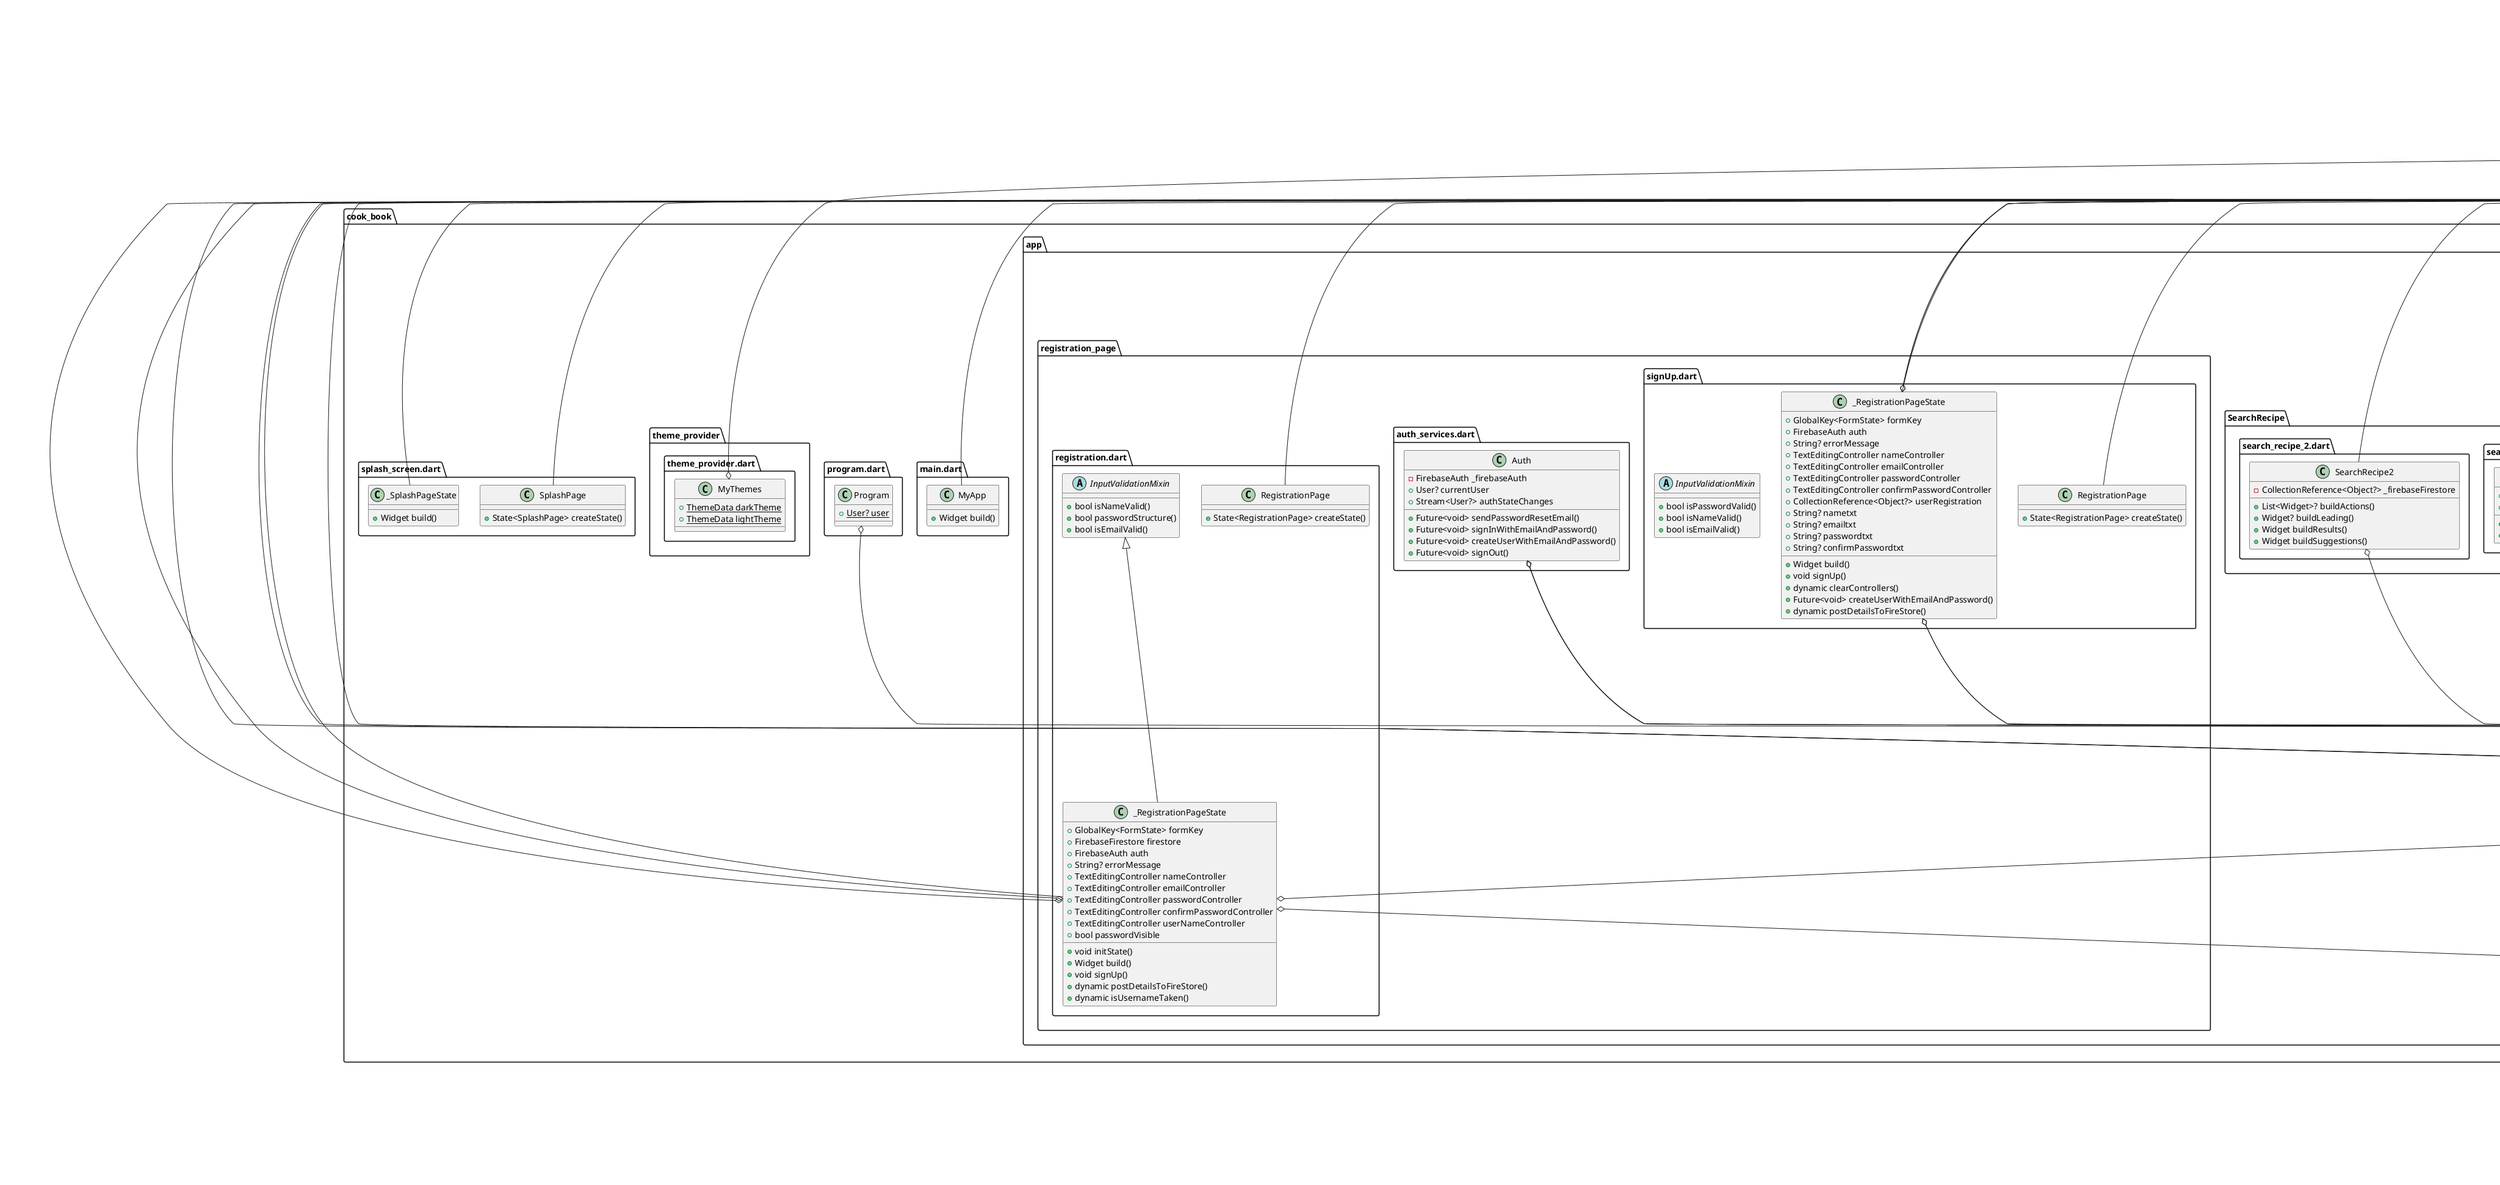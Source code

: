 @startuml
set namespaceSeparator ::

class "cook_book::app::EditProfile::editProfile.dart::EditProfile" {
  +State<EditProfile> createState()
}

"flutter::src::widgets::framework.dart::StatefulWidget" <|-- "cook_book::app::EditProfile::editProfile.dart::EditProfile"

class "cook_book::app::EditProfile::editProfile.dart::_EditProfileState" {
  +User? user
  +UserModel loggedInUser
  -CollectionReference<Object?> _userReference
  +File? profilePicture
  -TextEditingController _nameController
  -TextEditingController _usernameController
  -TextEditingController _descriptionController
  +Future<dynamic> imagePicker()
  +void initState()
  -Future<dynamic> _updateProfile()
  +Widget build()
}

"cook_book::app::EditProfile::editProfile.dart::_EditProfileState" o-- "firebase_auth::firebase_auth.dart::User"
"cook_book::app::EditProfile::editProfile.dart::_EditProfileState" o-- "cook_book::model::user_model.dart::UserModel"
"cook_book::app::EditProfile::editProfile.dart::_EditProfileState" o-- "cloud_firestore::cloud_firestore.dart::CollectionReference<Object>"
"cook_book::app::EditProfile::editProfile.dart::_EditProfileState" o-- "dart::io::File"
"cook_book::app::EditProfile::editProfile.dart::_EditProfileState" o-- "flutter::src::widgets::editable_text.dart::TextEditingController"
"flutter::src::widgets::framework.dart::State" <|-- "cook_book::app::EditProfile::editProfile.dart::_EditProfileState"

class "cook_book::app::EditProfile::editProfile.dart::editProfile_InputField" {
  +dynamic txt_Label
  +int max_Length
  +int max_Lines
  +dynamic placeholder
  +Widget build()
}

"flutter::src::widgets::framework.dart::StatelessWidget" <|-- "cook_book::app::EditProfile::editProfile.dart::editProfile_InputField"

class "cook_book::app::EditProfile::editProfile.dart::FetchData" {
  +State<FetchData> createState()
}

"flutter::src::widgets::framework.dart::StatefulWidget" <|-- "cook_book::app::EditProfile::editProfile.dart::FetchData"

class "cook_book::app::EditProfile::editProfile.dart::_FetchDataState" {
  +User? user
  +UserModel loggedInUser
  +void initState()
  +Widget build()
}

"cook_book::app::EditProfile::editProfile.dart::_FetchDataState" o-- "firebase_auth::firebase_auth.dart::User"
"cook_book::app::EditProfile::editProfile.dart::_FetchDataState" o-- "cook_book::model::user_model.dart::UserModel"
"flutter::src::widgets::framework.dart::State" <|-- "cook_book::app::EditProfile::editProfile.dart::_FetchDataState"

class "cook_book::app::EditProfile::imagePicker.dart::Image_Picker" {
  +Function pickImage
  +Widget build()
}

"flutter::src::widgets::framework.dart::StatelessWidget" <|-- "cook_book::app::EditProfile::imagePicker.dart::Image_Picker"

class "cook_book::app::loginpage::login.dart::LoginScreen" {
  +State<LoginScreen> createState()
}

"flutter::src::widgets::framework.dart::StatefulWidget" <|-- "cook_book::app::loginpage::login.dart::LoginScreen"

class "cook_book::app::loginpage::login.dart::_LoginScreenState" {
  +GlobalKey<FormState> formKey
  +TextEditingController emailController
  +TextEditingController passwordController
  +FirebaseAuth auth
  +String? errorMessage
  +bool passwordVisible
  +void initState()
  +Widget build()
  +void signIn()
}

"cook_book::app::loginpage::login.dart::_LoginScreenState" o-- "flutter::src::widgets::framework.dart::GlobalKey<FormState>"
"cook_book::app::loginpage::login.dart::_LoginScreenState" o-- "flutter::src::widgets::editable_text.dart::TextEditingController"
"cook_book::app::loginpage::login.dart::_LoginScreenState" o-- "firebase_auth::firebase_auth.dart::FirebaseAuth"
"flutter::src::widgets::framework.dart::State" <|-- "cook_book::app::loginpage::login.dart::_LoginScreenState"
"cook_book::app::loginpage::login.dart::InputValidationMixin" <|-- "cook_book::app::loginpage::login.dart::_LoginScreenState"

abstract class "cook_book::app::loginpage::login.dart::InputValidationMixin" {
  +bool isPasswordValid()
  +bool isEmailValid()
}

class "cook_book::app::loginpage::loginPage.dart::LoginPage" {
  +State<LoginPage> createState()
}

"flutter::src::widgets::framework.dart::StatefulWidget" <|-- "cook_book::app::loginpage::loginPage.dart::LoginPage"

class "cook_book::app::loginpage::loginPage.dart::_LoginPageState" {
  {static} +Future<User?> loginUsingEmail()
  +Widget build()
}

"flutter::src::widgets::framework.dart::State" <|-- "cook_book::app::loginpage::loginPage.dart::_LoginPageState"
"flutter::src::widgets::ticker_provider.dart::TickerProviderStateMixin" <|-- "cook_book::app::loginpage::loginPage.dart::_LoginPageState"

class "cook_book::app::MyProfile::myProfile.dart::MyProfile" {
  +State<MyProfile> createState()
}

"flutter::src::widgets::framework.dart::StatefulWidget" <|-- "cook_book::app::MyProfile::myProfile.dart::MyProfile"

class "cook_book::app::MyProfile::myProfile.dart::_MyProfileState" {
  +User? user
  +dynamic name
  +dynamic username
  +dynamic description
  +dynamic profilePicture
  -void _getUserDetails()
  +void initState()
  +Widget build()
}

"cook_book::app::MyProfile::myProfile.dart::_MyProfileState" o-- "firebase_auth::firebase_auth.dart::User"
"flutter::src::widgets::framework.dart::State" <|-- "cook_book::app::MyProfile::myProfile.dart::_MyProfileState"

class "cook_book::app::MyProfile::profileDetail.dart::ProfileDetail" {
  +dynamic name
  +dynamic username
  +dynamic description
  +dynamic profilePicture
  +State<ProfileDetail> createState()
}

"flutter::src::widgets::framework.dart::StatefulWidget" <|-- "cook_book::app::MyProfile::profileDetail.dart::ProfileDetail"

class "cook_book::app::MyProfile::profileDetail.dart::_ProfileDetailState" {
  +int noOfFollowers
  +int noOfFollowing
  +String? currentUserId
  +CollectionReference<Map<String, dynamic>> followersRef
  +CollectionReference<Map<String, dynamic>> followingRef
  +dynamic getFollowers()
  +dynamic getFollowings()
  +void initState()
  +Widget build()
}

"cook_book::app::MyProfile::profileDetail.dart::_ProfileDetailState" o-- "cloud_firestore::cloud_firestore.dart::CollectionReference<Map<String, dynamic>>"
"flutter::src::widgets::framework.dart::State" <|-- "cook_book::app::MyProfile::profileDetail.dart::_ProfileDetailState"

class "cook_book::app::MyProfile::profileDetail.dart::FollowButton" {
  +double btnHeight
  +double btnWidth
  +String number
  +String name
  +Widget build()
}

"flutter::src::widgets::framework.dart::StatelessWidget" <|-- "cook_book::app::MyProfile::profileDetail.dart::FollowButton"

class "cook_book::app::PostRecipe::post_recipe.dart::PostRecipe" {
  +State<PostRecipe> createState()
}

"flutter::src::widgets::framework.dart::StatefulWidget" <|-- "cook_book::app::PostRecipe::post_recipe.dart::PostRecipe"

class "cook_book::app::PostRecipe::post_recipe.dart::_PostRecipeState" {
  +CollectionReference<Object?> recipeDetails
  +String? ingredients
  +String? recipe_title
  +int? num_of_servings
  +GlobalKey<FormState> globalKey
  +CookingStepsModel steps_model
  +DateTime postedDateTime
  +User? user
  +UserModel loggedInUser
  -Duration _duration
  +Duration cook_duration
  +Duration prep_duration
  +Duration t_duration
  +dynamic file
  +void initState()
  +Widget build()
  +dynamic calcTotalDuration()
  -dynamic _getFromGallery()
  +Future<dynamic> uploadImage()
  +Future<void> addRecipe()
  -Widget _uiWidget()
  -Widget _directionContainer()
  +Widget stepContainerUI()
  +void addStepControl()
  +void removeStepControl()
  -Widget _ingredientsContainer()
  +Widget stepContainerUI_ingredients()
  +void addStepControl_ingredients()
  +void removeStepControl_ingredients()
  +bool validateAndSave()
}

"cook_book::app::PostRecipe::post_recipe.dart::_PostRecipeState" o-- "cloud_firestore::cloud_firestore.dart::CollectionReference<Object>"
"cook_book::app::PostRecipe::post_recipe.dart::_PostRecipeState" o-- "flutter::src::widgets::framework.dart::GlobalKey<FormState>"
"cook_book::app::PostRecipe::post_recipe.dart::_PostRecipeState" o-- "cook_book::model::cookingSteps_model.dart::CookingStepsModel"
"cook_book::app::PostRecipe::post_recipe.dart::_PostRecipeState" o-- "firebase_auth::firebase_auth.dart::User"
"cook_book::app::PostRecipe::post_recipe.dart::_PostRecipeState" o-- "cook_book::model::user_model.dart::UserModel"
"flutter::src::widgets::framework.dart::State" <|-- "cook_book::app::PostRecipe::post_recipe.dart::_PostRecipeState"

class "cook_book::app::PostRecipe::storage_services.dart::Storage" {
  +FirebaseStorage storage
  +Future<void> uploadImage()
}

"cook_book::app::PostRecipe::storage_services.dart::Storage" o-- "firebase_storage::firebase_storage.dart::FirebaseStorage"

class "cook_book::app::Preferences::preferences.dart::Preferences" {
  +Widget build()
}

"flutter::src::widgets::framework.dart::StatelessWidget" <|-- "cook_book::app::Preferences::preferences.dart::Preferences"

class "cook_book::app::RecipeDetail_Page::recipeDetails.dart::RecipeDetails" {
  +DocumentSnapshot<Object?> recipe_snapshot
  +State<RecipeDetails> createState()
}

"cook_book::app::RecipeDetail_Page::recipeDetails.dart::RecipeDetails" o-- "cloud_firestore::cloud_firestore.dart::DocumentSnapshot<Object>"
"flutter::src::widgets::framework.dart::StatefulWidget" <|-- "cook_book::app::RecipeDetail_Page::recipeDetails.dart::RecipeDetails"

class "cook_book::app::RecipeDetail_Page::recipeDetails.dart::_RecipeDetailsState" {
  +dynamic writer_name
  +dynamic writer_username
  +dynamic writer_profilePicture
  +dynamic writer_id
  -TabController _controller
  +dynamic currentUserId
  -void _getWriterDetails()
  +void initState()
  +Widget build()
}

"cook_book::app::RecipeDetail_Page::recipeDetails.dart::_RecipeDetailsState" o-- "flutter::src::material::tab_controller.dart::TabController"
"flutter::src::widgets::framework.dart::State" <|-- "cook_book::app::RecipeDetail_Page::recipeDetails.dart::_RecipeDetailsState"
"flutter::src::widgets::ticker_provider.dart::TickerProviderStateMixin" <|-- "cook_book::app::RecipeDetail_Page::recipeDetails.dart::_RecipeDetailsState"

class "cook_book::app::RecipeDetail_Page::reviews.dart::Reviews" {
  +dynamic postId
  +State<Reviews> createState()
}

"flutter::src::widgets::framework.dart::StatefulWidget" <|-- "cook_book::app::RecipeDetail_Page::reviews.dart::Reviews"

class "cook_book::app::RecipeDetail_Page::reviews.dart::_ReviewsState" {
  +CollectionReference<Object?> recipeReviews
  +dynamic u_name
  +dynamic photo
  +DatabaseReference ref
  +User? user
  +TextEditingController reviewsController
  +dynamic postId
  +void getDetails()
  +void initState()
  +dynamic buildReviews()
  +dynamic addReview()
  +Widget build()
}

"cook_book::app::RecipeDetail_Page::reviews.dart::_ReviewsState" o-- "cloud_firestore::cloud_firestore.dart::CollectionReference<Object>"
"cook_book::app::RecipeDetail_Page::reviews.dart::_ReviewsState" o-- "firebase_database::firebase_database.dart::DatabaseReference"
"cook_book::app::RecipeDetail_Page::reviews.dart::_ReviewsState" o-- "firebase_auth::firebase_auth.dart::User"
"cook_book::app::RecipeDetail_Page::reviews.dart::_ReviewsState" o-- "flutter::src::widgets::editable_text.dart::TextEditingController"
"flutter::src::widgets::framework.dart::State" <|-- "cook_book::app::RecipeDetail_Page::reviews.dart::_ReviewsState"

class "cook_book::app::RecipeDetail_Page::reviews.dart::Review" {
  +dynamic review
  +dynamic reviewed_by
  +dynamic profile_picture
  +dynamic posted_time
  +dynamic posted_byId
  +State<Review> createState()
}

"flutter::src::widgets::framework.dart::StatefulWidget" <|-- "cook_book::app::RecipeDetail_Page::reviews.dart::Review"

class "cook_book::app::RecipeDetail_Page::reviews.dart::_ReviewState" {
  +CollectionReference<Object?> recipeReviews
  +dynamic current_u_name
  +dynamic current_photo
  +DatabaseReference ref
  +User? user
  +void getCurrentDetails()
  +Widget build()
}

"cook_book::app::RecipeDetail_Page::reviews.dart::_ReviewState" o-- "cloud_firestore::cloud_firestore.dart::CollectionReference<Object>"
"cook_book::app::RecipeDetail_Page::reviews.dart::_ReviewState" o-- "firebase_database::firebase_database.dart::DatabaseReference"
"cook_book::app::RecipeDetail_Page::reviews.dart::_ReviewState" o-- "firebase_auth::firebase_auth.dart::User"
"flutter::src::widgets::framework.dart::State" <|-- "cook_book::app::RecipeDetail_Page::reviews.dart::_ReviewState"

class "cook_book::app::registration_page::auth_services.dart::Auth" {
  -FirebaseAuth _firebaseAuth
  +User? currentUser
  +Stream<User?> authStateChanges
  +Future<void> sendPasswordResetEmail()
  +Future<void> signInWithEmailAndPassword()
  +Future<void> createUserWithEmailAndPassword()
  +Future<void> signOut()
}

"cook_book::app::registration_page::auth_services.dart::Auth" o-- "firebase_auth::firebase_auth.dart::FirebaseAuth"
"cook_book::app::registration_page::auth_services.dart::Auth" o-- "firebase_auth::firebase_auth.dart::User"
"cook_book::app::registration_page::auth_services.dart::Auth" o-- "dart::async::Stream<User>"

class "cook_book::app::registration_page::registration.dart::RegistrationPage" {
  +State<RegistrationPage> createState()
}

"flutter::src::widgets::framework.dart::StatefulWidget" <|-- "cook_book::app::registration_page::registration.dart::RegistrationPage"

class "cook_book::app::registration_page::registration.dart::_RegistrationPageState" {
  +GlobalKey<FormState> formKey
  +FirebaseFirestore firestore
  +FirebaseAuth auth
  +String? errorMessage
  +TextEditingController nameController
  +TextEditingController emailController
  +TextEditingController passwordController
  +TextEditingController confirmPasswordController
  +TextEditingController userNameController
  +bool passwordVisible
  +void initState()
  +Widget build()
  +void signUp()
  +dynamic postDetailsToFireStore()
  +dynamic isUsernameTaken()
}

"cook_book::app::registration_page::registration.dart::_RegistrationPageState" o-- "flutter::src::widgets::framework.dart::GlobalKey<FormState>"
"cook_book::app::registration_page::registration.dart::_RegistrationPageState" o-- "cloud_firestore::cloud_firestore.dart::FirebaseFirestore"
"cook_book::app::registration_page::registration.dart::_RegistrationPageState" o-- "firebase_auth::firebase_auth.dart::FirebaseAuth"
"cook_book::app::registration_page::registration.dart::_RegistrationPageState" o-- "flutter::src::widgets::editable_text.dart::TextEditingController"
"flutter::src::widgets::framework.dart::State" <|-- "cook_book::app::registration_page::registration.dart::_RegistrationPageState"
"cook_book::app::registration_page::registration.dart::InputValidationMixin" <|-- "cook_book::app::registration_page::registration.dart::_RegistrationPageState"

abstract class "cook_book::app::registration_page::registration.dart::InputValidationMixin" {
  +bool isNameValid()
  +bool passwordStructure()
  +bool isEmailValid()
}

class "cook_book::app::registration_page::signUp.dart::RegistrationPage" {
  +State<RegistrationPage> createState()
}

"flutter::src::widgets::framework.dart::StatefulWidget" <|-- "cook_book::app::registration_page::signUp.dart::RegistrationPage"

class "cook_book::app::registration_page::signUp.dart::_RegistrationPageState" {
  +GlobalKey<FormState> formKey
  +FirebaseAuth auth
  +String? errorMessage
  +TextEditingController nameController
  +TextEditingController emailController
  +TextEditingController passwordController
  +TextEditingController confirmPasswordController
  +CollectionReference<Object?> userRegistration
  +String? nametxt
  +String? emailtxt
  +String? passwordtxt
  +String? confirmPasswordtxt
  +Widget build()
  +void signUp()
  +dynamic clearControllers()
  +Future<void> createUserWithEmailAndPassword()
  +dynamic postDetailsToFireStore()
}

"cook_book::app::registration_page::signUp.dart::_RegistrationPageState" o-- "flutter::src::widgets::framework.dart::GlobalKey<FormState>"
"cook_book::app::registration_page::signUp.dart::_RegistrationPageState" o-- "firebase_auth::firebase_auth.dart::FirebaseAuth"
"cook_book::app::registration_page::signUp.dart::_RegistrationPageState" o-- "flutter::src::widgets::editable_text.dart::TextEditingController"
"cook_book::app::registration_page::signUp.dart::_RegistrationPageState" o-- "cloud_firestore::cloud_firestore.dart::CollectionReference<Object>"
"flutter::src::widgets::framework.dart::State" <|-- "cook_book::app::registration_page::signUp.dart::_RegistrationPageState"

abstract class "cook_book::app::registration_page::signUp.dart::InputValidationMixin" {
  +bool isPasswordValid()
  +bool isNameValid()
  +bool isEmailValid()
}

class "cook_book::app::SearchRecipe::search_recipe.dart::SearchRecipe" {
  +State<SearchRecipe> createState()
}

"flutter::src::widgets::framework.dart::StatefulWidget" <|-- "cook_book::app::SearchRecipe::search_recipe.dart::SearchRecipe"

class "cook_book::app::SearchRecipe::search_recipe.dart::_SearchRecipeState" {
  {static} +List<RecipeModel> main_recipes_list
  +List<RecipeModel> display_list
  +void updateList()
  +Widget build()
}

"flutter::src::widgets::framework.dart::State" <|-- "cook_book::app::SearchRecipe::search_recipe.dart::_SearchRecipeState"

class "cook_book::app::SearchRecipe::search_recipe_2.dart::SearchRecipe2" {
  -CollectionReference<Object?> _firebaseFirestore
  +List<Widget>? buildActions()
  +Widget? buildLeading()
  +Widget buildResults()
  +Widget buildSuggestions()
}

"cook_book::app::SearchRecipe::search_recipe_2.dart::SearchRecipe2" o-- "cloud_firestore::cloud_firestore.dart::CollectionReference<Object>"
"flutter::src::material::search.dart::SearchDelegate" <|-- "cook_book::app::SearchRecipe::search_recipe_2.dart::SearchRecipe2"

class "cook_book::app::SearchUser::SearchPerson.dart::SearchPerson" {
  -CollectionReference<Object?> _firebaseFirestore
  +Stream<QuerySnapshot<Map<String, dynamic>>> firestoreDB
  +String? currentUserId
  +List<Widget>? buildActions()
  +Widget? buildLeading()
  +Widget buildResults()
  +Widget buildSuggestions()
}

"cook_book::app::SearchUser::SearchPerson.dart::SearchPerson" o-- "cloud_firestore::cloud_firestore.dart::CollectionReference<Object>"
"cook_book::app::SearchUser::SearchPerson.dart::SearchPerson" o-- "dart::async::Stream<QuerySnapshot<Map<String, dynamic>>>"
"flutter::src::material::search.dart::SearchDelegate" <|-- "cook_book::app::SearchUser::SearchPerson.dart::SearchPerson"

class "cook_book::app::SearchUser::ShowUserDetails.dart::ShowUserDetails" {
  +QueryDocumentSnapshot<Object?>? data
  +State<ShowUserDetails> createState()
}

"cook_book::app::SearchUser::ShowUserDetails.dart::ShowUserDetails" o-- "cloud_firestore::cloud_firestore.dart::QueryDocumentSnapshot<Object>"
"flutter::src::widgets::framework.dart::StatefulWidget" <|-- "cook_book::app::SearchUser::ShowUserDetails.dart::ShowUserDetails"

class "cook_book::app::SearchUser::ShowUserDetails.dart::_ShowUserDetailsState" {
  +Widget build()
}

"flutter::src::widgets::framework.dart::State" <|-- "cook_book::app::SearchUser::ShowUserDetails.dart::_ShowUserDetailsState"

class "cook_book::app::UserProfile::userProfile.dart::UserProfile" {
  +dynamic userId
  +State<UserProfile> createState()
}

"flutter::src::widgets::framework.dart::StatefulWidget" <|-- "cook_book::app::UserProfile::userProfile.dart::UserProfile"

class "cook_book::app::UserProfile::userProfile.dart::_UserProfileState" {
  +dynamic profileId
  +dynamic name
  +dynamic username
  +dynamic description
  +dynamic profilePicture
  +CollectionReference<Map<String, dynamic>> recipeReference
  -void _getUserDetails()
  +void initState()
  +Widget build()
}

"cook_book::app::UserProfile::userProfile.dart::_UserProfileState" o-- "cloud_firestore::cloud_firestore.dart::CollectionReference<Map<String, dynamic>>"
"flutter::src::widgets::framework.dart::State" <|-- "cook_book::app::UserProfile::userProfile.dart::_UserProfileState"

class "cook_book::app::UserProfile::userProfileDetail.dart::UserProfileDetail" {
  +dynamic profileId
  +dynamic name
  +dynamic username
  +dynamic description
  +dynamic profilePicture
  +State<UserProfileDetail> createState()
}

"flutter::src::widgets::framework.dart::StatefulWidget" <|-- "cook_book::app::UserProfile::userProfileDetail.dart::UserProfileDetail"

class "cook_book::app::UserProfile::userProfileDetail.dart::_UserProfileDetailState" {
  +bool isFollowing
  +int noOfFollowers
  +int noOfFollowing
  +CollectionReference<Map<String, dynamic>> followersRef
  +CollectionReference<Map<String, dynamic>> followingRef
  +User? user
  +dynamic checkIfFollowing()
  +dynamic getFollowers()
  +dynamic getFollowings()
  +dynamic handleFollow()
  +dynamic handleUnfollow()
  +Widget build()
}

"cook_book::app::UserProfile::userProfileDetail.dart::_UserProfileDetailState" o-- "cloud_firestore::cloud_firestore.dart::CollectionReference<Map<String, dynamic>>"
"cook_book::app::UserProfile::userProfileDetail.dart::_UserProfileDetailState" o-- "firebase_auth::firebase_auth.dart::User"
"flutter::src::widgets::framework.dart::State" <|-- "cook_book::app::UserProfile::userProfileDetail.dart::_UserProfileDetailState"

class "cook_book::app::UserProfile::userProfileDetail.dart::Follower_Following" {
  +double btnHeight
  +double btnWidth
  +int number
  +String name
  +Widget build()
}

"flutter::src::widgets::framework.dart::StatelessWidget" <|-- "cook_book::app::UserProfile::userProfileDetail.dart::Follower_Following"

class "cook_book::authentication::google_sign_in.dart::GoogleSignInProvider" {
  +GoogleSignIn googleSignIn
  +CollectionReference<Map<String, dynamic>> usersRef
  -GoogleSignInAccount? _user
  +GoogleSignInAccount user
  +Future<dynamic> googleLogin()
  +Future<dynamic> logout()
  +dynamic createUserInFirestore()
}

"cook_book::authentication::google_sign_in.dart::GoogleSignInProvider" o-- "google_sign_in::google_sign_in.dart::GoogleSignIn"
"cook_book::authentication::google_sign_in.dart::GoogleSignInProvider" o-- "cloud_firestore::cloud_firestore.dart::CollectionReference<Map<String, dynamic>>"
"cook_book::authentication::google_sign_in.dart::GoogleSignInProvider" o-- "google_sign_in::google_sign_in.dart::GoogleSignInAccount"
"flutter::src::foundation::change_notifier.dart::ChangeNotifier" <|-- "cook_book::authentication::google_sign_in.dart::GoogleSignInProvider"

class "cook_book::authentication::logged_in2.dart::LoggedInWidget2" {
  +LoggedInWidgetState2 createState()
}

"flutter::src::widgets::framework.dart::StatefulWidget" <|-- "cook_book::authentication::logged_in2.dart::LoggedInWidget2"

class "cook_book::authentication::logged_in2.dart::LoggedInWidgetState2" {
  +dynamic name
  +dynamic email
  +dynamic photo
  +DatabaseReference ref
  +User? user
  +GoogleSignIn googleSignIn
  +UserModel loggedInUser
  +void getDetails()
  +void initState()
  +Widget build()
  +Future<void> logout()
}

"cook_book::authentication::logged_in2.dart::LoggedInWidgetState2" o-- "firebase_database::firebase_database.dart::DatabaseReference"
"cook_book::authentication::logged_in2.dart::LoggedInWidgetState2" o-- "firebase_auth::firebase_auth.dart::User"
"cook_book::authentication::logged_in2.dart::LoggedInWidgetState2" o-- "google_sign_in::google_sign_in.dart::GoogleSignIn"
"cook_book::authentication::logged_in2.dart::LoggedInWidgetState2" o-- "cook_book::model::user_model.dart::UserModel"
"flutter::src::widgets::framework.dart::State" <|-- "cook_book::authentication::logged_in2.dart::LoggedInWidgetState2"

class "cook_book::Controller::data_controller.dart::DataController" {
  +FirebaseFirestore firebaseInstance
}

"cook_book::Controller::data_controller.dart::DataController" o-- "cloud_firestore::cloud_firestore.dart::FirebaseFirestore"

class "cook_book::custom::CustomButtons::follow_UnFollowButton.dart::Follow_Unfollow" {
  +Function function
  +String text
  +Widget build()
}

"flutter::src::widgets::framework.dart::StatelessWidget" <|-- "cook_book::custom::CustomButtons::follow_UnFollowButton.dart::Follow_Unfollow"

class "cook_book::custom::CustomButtons::likebutton.dart::Likes_Button" {
  +dynamic recipeId
  +State<Likes_Button> createState()
}

"flutter::src::widgets::framework.dart::StatefulWidget" <|-- "cook_book::custom::CustomButtons::likebutton.dart::Likes_Button"

class "cook_book::custom::CustomButtons::likebutton.dart::_Likes_ButtonState" {
  +int likeCount
  +String? currentUserId
  +CollectionReference<Map<String, dynamic>> recipeReference
  +List<dynamic> like_list
  +Future<void> handleLike()
  +void getLikes()
  +void initState()
  +Widget build()
}

"cook_book::custom::CustomButtons::likebutton.dart::_Likes_ButtonState" o-- "cloud_firestore::cloud_firestore.dart::CollectionReference<Map<String, dynamic>>"
"flutter::src::widgets::framework.dart::State" <|-- "cook_book::custom::CustomButtons::likebutton.dart::_Likes_ButtonState"

class "cook_book::custom::CustomButtons::saveButton.dart::Save_Button" {
  +Widget build()
}

"flutter::src::widgets::framework.dart::StatelessWidget" <|-- "cook_book::custom::CustomButtons::saveButton.dart::Save_Button"

class "cook_book::custom::CustomButtons::updateElevatedButton.dart::UpdateElevatedButton" {
  +Function ontap
  +Widget build()
}

"flutter::src::widgets::framework.dart::StatelessWidget" <|-- "cook_book::custom::CustomButtons::updateElevatedButton.dart::UpdateElevatedButton"

class "cook_book::custom::CustomGridView::savedGridView.dart::Saved" {
  +Widget build()
}

"flutter::src::widgets::framework.dart::StatelessWidget" <|-- "cook_book::custom::CustomGridView::savedGridView.dart::Saved"

class "cook_book::custom::CustomListView::directionsListView.dart::Directions" {
  +List<dynamic> directionsList
  +Widget build()
}

"flutter::src::widgets::framework.dart::StatelessWidget" <|-- "cook_book::custom::CustomListView::directionsListView.dart::Directions"

class "cook_book::custom::CustomListView::ingredientsListView.dart::Ingredients" {
  +List<dynamic> ingredientsList
  +Widget build()
}

"flutter::src::widgets::framework.dart::StatelessWidget" <|-- "cook_book::custom::CustomListView::ingredientsListView.dart::Ingredients"

class "cook_book::custom::CustomListView::recipeListView.dart::Recipe" {
  +dynamic userId
  +Widget build()
}

"flutter::src::widgets::framework.dart::StatelessWidget" <|-- "cook_book::custom::CustomListView::recipeListView.dart::Recipe"

class "cook_book::custom::ExpandedWidgets::expandedProfileDescription.dart::ExpandedProfileDescription" {
  +String profileDescription
  +Widget build()
}

"flutter::src::widgets::framework.dart::StatelessWidget" <|-- "cook_book::custom::ExpandedWidgets::expandedProfileDescription.dart::ExpandedProfileDescription"

class "cook_book::custom::ExpandedWidgets::expandedRecipeDescription.dart::ExpandedRecipeDescription" {
  +dynamic recipeDescription
  +Widget build()
}

"flutter::src::widgets::framework.dart::StatelessWidget" <|-- "cook_book::custom::ExpandedWidgets::expandedRecipeDescription.dart::ExpandedRecipeDescription"

class "cook_book::custom::home_page.dart::HomePage" {
  +Widget build()
}

"flutter::src::widgets::framework.dart::StatelessWidget" <|-- "cook_book::custom::home_page.dart::HomePage"

class "cook_book::custom::NavigationBar::navigation_bar.dart::Navigation" {
  +State<Navigation> createState()
}

"flutter::src::widgets::framework.dart::StatefulWidget" <|-- "cook_book::custom::NavigationBar::navigation_bar.dart::Navigation"

class "cook_book::custom::NavigationBar::navigation_bar.dart::_NavigationState" {
  +int index
  +List<dynamic> screen
  +Widget build()
}

"flutter::src::widgets::framework.dart::State" <|-- "cook_book::custom::NavigationBar::navigation_bar.dart::_NavigationState"

class "cook_book::Home::food_body_page.dart::FoodBodyPage" {
  +State<FoodBodyPage> createState()
}

"flutter::src::widgets::framework.dart::StatefulWidget" <|-- "cook_book::Home::food_body_page.dart::FoodBodyPage"

class "cook_book::Home::food_body_page.dart::_FoodBodyPageState" {
  -Stream<QuerySnapshot<Map<String, dynamic>>> _firestoreDB
  +PageController pageController
  -double _currPageValue
  -double _scaleFactor
  -double _height
  +void initState()
  +void dispose()
  +Widget build()
}

"cook_book::Home::food_body_page.dart::_FoodBodyPageState" o-- "dart::async::Stream<QuerySnapshot<Map<String, dynamic>>>"
"cook_book::Home::food_body_page.dart::_FoodBodyPageState" o-- "flutter::src::widgets::page_view.dart::PageController"
"flutter::src::widgets::framework.dart::State" <|-- "cook_book::Home::food_body_page.dart::_FoodBodyPageState"

class "cook_book::Home::Home_Custom_Widget::big_text.dart::BigText" {
  +Color? color
  +String text
  +double size
  +TextOverflow overFlow
  +FontWeight fontWeight
  +Widget build()
}

"cook_book::Home::Home_Custom_Widget::big_text.dart::BigText" o-- "dart::ui::Color"
"cook_book::Home::Home_Custom_Widget::big_text.dart::BigText" o-- "flutter::src::painting::text_painter.dart::TextOverflow"
"cook_book::Home::Home_Custom_Widget::big_text.dart::BigText" o-- "dart::ui::FontWeight"
"flutter::src::widgets::framework.dart::StatelessWidget" <|-- "cook_book::Home::Home_Custom_Widget::big_text.dart::BigText"

class "cook_book::Home::Home_Custom_Widget::icon_and_text.dart::IconAndTextWidget" {
  +IconData icon
  +String text
  +Color iconColor
  +Widget build()
}

"cook_book::Home::Home_Custom_Widget::icon_and_text.dart::IconAndTextWidget" o-- "flutter::src::widgets::icon_data.dart::IconData"
"cook_book::Home::Home_Custom_Widget::icon_and_text.dart::IconAndTextWidget" o-- "dart::ui::Color"
"flutter::src::widgets::framework.dart::StatelessWidget" <|-- "cook_book::Home::Home_Custom_Widget::icon_and_text.dart::IconAndTextWidget"

class "cook_book::Home::Home_Custom_Widget::info_widget.dart::InfoWidget" {
  +Widget build()
}

"flutter::src::widgets::framework.dart::StatelessWidget" <|-- "cook_book::Home::Home_Custom_Widget::info_widget.dart::InfoWidget"

class "cook_book::Home::Home_Custom_Widget::info_widget_2.dart::InfoWidget2" {
  +Widget build()
}

"flutter::src::widgets::framework.dart::StatelessWidget" <|-- "cook_book::Home::Home_Custom_Widget::info_widget_2.dart::InfoWidget2"

class "cook_book::Home::Home_Custom_Widget::recipe_listview_widget.dart::RecipeListViewWidget" {
  +State<RecipeListViewWidget> createState()
}

"flutter::src::widgets::framework.dart::StatefulWidget" <|-- "cook_book::Home::Home_Custom_Widget::recipe_listview_widget.dart::RecipeListViewWidget"

class "cook_book::Home::Home_Custom_Widget::recipe_listview_widget.dart::_RecipeListViewWidgetState" {
  -Stream<QuerySnapshot<Map<String, dynamic>>> _firestoreDB
  +Widget build()
}

"cook_book::Home::Home_Custom_Widget::recipe_listview_widget.dart::_RecipeListViewWidgetState" o-- "dart::async::Stream<QuerySnapshot<Map<String, dynamic>>>"
"flutter::src::widgets::framework.dart::State" <|-- "cook_book::Home::Home_Custom_Widget::recipe_listview_widget.dart::_RecipeListViewWidgetState"

class "cook_book::Home::Home_Custom_Widget::small_text.dart::SmallText" {
  +Color? color
  +String text
  +double size
  +double height
  +FontWeight fontWeight
  +Widget build()
}

"cook_book::Home::Home_Custom_Widget::small_text.dart::SmallText" o-- "dart::ui::Color"
"cook_book::Home::Home_Custom_Widget::small_text.dart::SmallText" o-- "dart::ui::FontWeight"
"flutter::src::widgets::framework.dart::StatelessWidget" <|-- "cook_book::Home::Home_Custom_Widget::small_text.dart::SmallText"

class "cook_book::Home::Home_Custom_Widget::small_text2.dart::SmallText2" {
  +Color? color
  +String text
  +double size
  +double height
  +TextOverflow overFlow
  +FontWeight fontWeight
  +Widget build()
}

"cook_book::Home::Home_Custom_Widget::small_text2.dart::SmallText2" o-- "dart::ui::Color"
"cook_book::Home::Home_Custom_Widget::small_text2.dart::SmallText2" o-- "flutter::src::painting::text_painter.dart::TextOverflow"
"cook_book::Home::Home_Custom_Widget::small_text2.dart::SmallText2" o-- "dart::ui::FontWeight"
"flutter::src::widgets::framework.dart::StatelessWidget" <|-- "cook_book::Home::Home_Custom_Widget::small_text2.dart::SmallText2"

class "cook_book::Home::recipe_home_page.dart::RecipeHomePage" {
  +State<RecipeHomePage> createState()
}

"flutter::src::widgets::framework.dart::StatefulWidget" <|-- "cook_book::Home::recipe_home_page.dart::RecipeHomePage"

class "cook_book::Home::recipe_home_page.dart::_RecipeHomePageState" {
  +Widget build()
}

"flutter::src::widgets::framework.dart::State" <|-- "cook_book::Home::recipe_home_page.dart::_RecipeHomePageState"

class "cook_book::main.dart::MyApp" {
  +Widget build()
}

"flutter::src::widgets::framework.dart::StatelessWidget" <|-- "cook_book::main.dart::MyApp"

class "cook_book::model::cookingSteps_model.dart::CookingStepsModel" {
  +String? recipe_id_pk
  +String? recipe_title
  +String? recipe_description
  +String? prepare_duration
  +String? cooking_duration
  +String? image_url
  +String? testDurationFinal
  +DateTime? posted_date
  +String? total_duration
  +String? p_duration
  +String? c_duration
  +int? num_of_servings
  +List<String>? cooking_steps
  +List<String>? recipe_ingredients
  +List<String>? likes
  +List<String>? toJson_CookingDirections()
  +List<String>? toJson_Ingredients()
  +List<String>? toJson_Likes()
}

class "cook_book::model::recipe_model.dart::RecipeModel" {
  +String? recipe_title
  +String? recipe_poster_url
  +String? recipe_short_desc
  +double? rating
}

class "cook_book::model::user_model.dart::UserModel" {
  +String? uid
  +String? name
  +String? username
  +String? email
  +String? password
  +String? description
  +String? profilePicture
  +Map<String, dynamic> toMap()
}

class "cook_book::program.dart::Program" {
  {static} +User? user
}

"cook_book::program.dart::Program" o-- "firebase_auth::firebase_auth.dart::User"

class "cook_book::splash_screen.dart::SplashPage" {
  +State<SplashPage> createState()
}

"flutter::src::widgets::framework.dart::StatefulWidget" <|-- "cook_book::splash_screen.dart::SplashPage"

class "cook_book::splash_screen.dart::_SplashPageState" {
  +Widget build()
}

"flutter::src::widgets::framework.dart::State" <|-- "cook_book::splash_screen.dart::_SplashPageState"

class "cook_book::theme_provider::theme_provider.dart::MyThemes" {
  {static} +ThemeData darkTheme
  {static} +ThemeData lightTheme
}

"cook_book::theme_provider::theme_provider.dart::MyThemes" o-- "flutter::src::material::theme_data.dart::ThemeData"


@enduml
